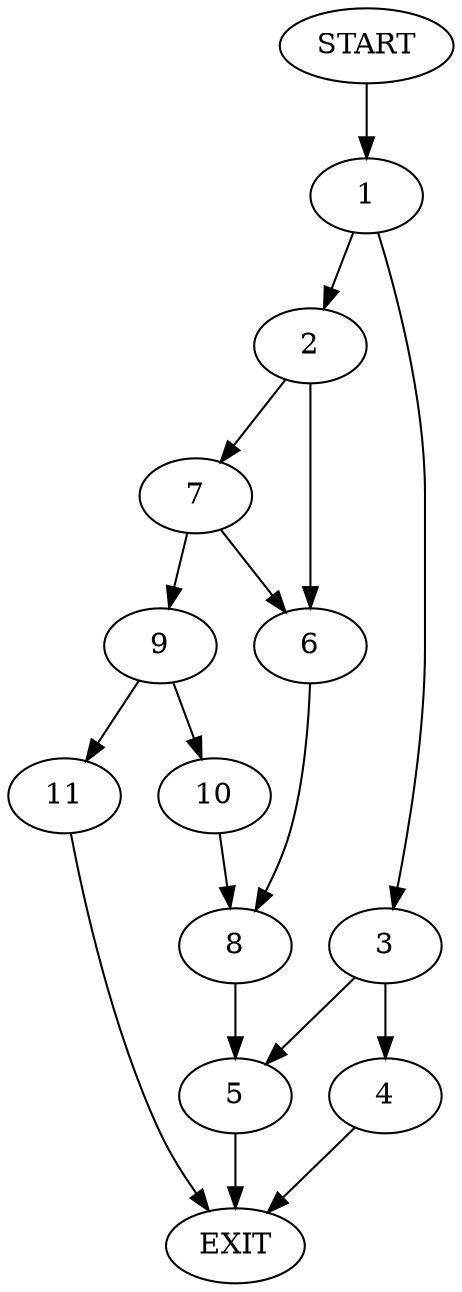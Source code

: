 digraph {
0 [label="START"]
12 [label="EXIT"]
0 -> 1
1 -> 2
1 -> 3
3 -> 4
3 -> 5
2 -> 6
2 -> 7
6 -> 8
7 -> 6
7 -> 9
9 -> 10
9 -> 11
10 -> 8
11 -> 12
8 -> 5
5 -> 12
4 -> 12
}
